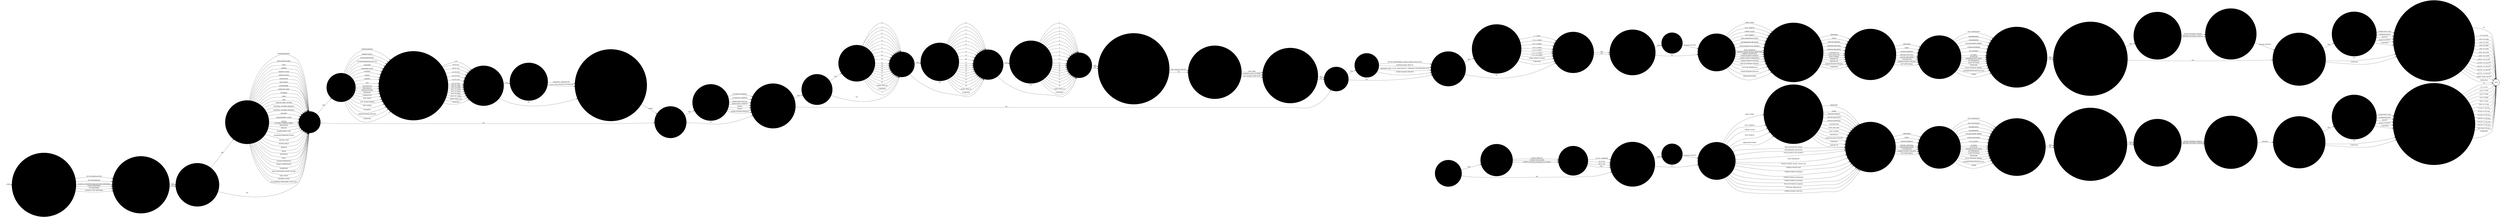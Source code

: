 digraph OLD_FINDS1 {  rankdir=LR;
  node [shape = circle];
  START_NODE [label="", shape=none];
  START_NODE -> 51230 [label = "start"];
  END_NODE [label="END", shape="doublecircle"];
  51230 [label = "WHAT WAS THE MAIN MANAGEMENT OUTCOME OF THIS INCIDENT?", style="filled", color="#DDD"];
  51230 -> 51231 [label = "NO FURTHER ACTION", style="filled", color="#DDD"];
  51230 -> 51231 [label = "IEP REGRESSION", style="filled", color="#DDD"];
  51230 -> 51231 [label = "PLACED ON REPORT/ADJUDICATION REFERRAL", style="filled", color="#DDD"];
  51230 -> 51231 [label = "POLICE REFERRAL", style="filled", color="#DDD"];
  51230 -> 51231 [label = "CPS REFERRAL", style="filled", color="#DDD"];
  51230 -> 51231 [label = "PROSECUTION REFERRAL", style="filled", color="#DDD"];
  51231 [label = "IS ANY MEMBER OF STAFF FACING DISCIPLINARY CHARGES?", style="filled", color="#DDD"];
  51231 -> 51232 [label = "YES", style="filled", color="#DDD"];
  51231 -> 51232 [label = "NO", style="filled", color="#DDD"];
  51232 [label = "IS THE LOCATION OF THE INCIDENT KNOWN?", style="filled", color="#DDD"];
  51232 -> 51233 [label = "YES", style="filled", color="#DDD"];
  51232 -> 51234 [label = "NO", style="filled", color="#DDD"];
  51233 [label = "WHAT WAS THE LOCATION OF THE INCIDENT?", style="filled", color="#DDD"];
  51233 -> 51234 [label = "ADMINISTRATION", style="filled", color="#DDD"];
  51233 -> 51234 [label = "ASSOCIATION AREA", style="filled", color="#DDD"];
  51233 -> 51234 [label = "CELL", style="filled", color="#DDD"];
  51233 -> 51234 [label = "CHAPEL", style="filled", color="#DDD"];
  51233 -> 51234 [label = "CROWN COURT", style="filled", color="#DDD"];
  51233 -> 51234 [label = "DINING ROOM", style="filled", color="#DDD"];
  51233 -> 51234 [label = "DORMITORY", style="filled", color="#DDD"];
  51233 -> 51234 [label = "EDUCATION", style="filled", color="#DDD"];
  51233 -> 51234 [label = "ELSEWHERE", style="filled", color="#DDD"];
  51233 -> 51234 [label = "EXERCISE YARD", style="filled", color="#DDD"];
  51233 -> 51234 [label = "FUNERAL", style="filled", color="#DDD"];
  51233 -> 51234 [label = "GATE", style="filled", color="#DDD"];
  51233 -> 51234 [label = "GYM", style="filled", color="#DDD"];
  51233 -> 51234 [label = "HEALTH CARE CENTRE", style="filled", color="#DDD"];
  51233 -> 51234 [label = "HOSPITAL OUTSIDE (PATIENT)", style="filled", color="#DDD"];
  51233 -> 51234 [label = "HOSPITAL OUTSIDE (VISITING)", style="filled", color="#DDD"];
  51233 -> 51234 [label = "KITCHEN", style="filled", color="#DDD"];
  51233 -> 51234 [label = "MAGISTRATES COURT", style="filled", color="#DDD"];
  51233 -> 51234 [label = "OFFICE", style="filled", color="#DDD"];
  51233 -> 51234 [label = "OUTSIDE WORKING PARTY", style="filled", color="#DDD"];
  51233 -> 51234 [label = "RECEPTION", style="filled", color="#DDD"];
  51233 -> 51234 [label = "RECESS", style="filled", color="#DDD"];
  51233 -> 51234 [label = "SEGREGATION UNIT", style="filled", color="#DDD"];
  51233 -> 51234 [label = "SHOWERS/CHANGING ROOM", style="filled", color="#DDD"];
  51233 -> 51234 [label = "SPECIAL UNIT", style="filled", color="#DDD"];
  51233 -> 51234 [label = "SPORTS FIELD", style="filled", color="#DDD"];
  51233 -> 51234 [label = "VEHICLE", style="filled", color="#DDD"];
  51233 -> 51234 [label = "VISITS", style="filled", color="#DDD"];
  51233 -> 51234 [label = "WEDDINGS", style="filled", color="#DDD"];
  51233 -> 51234 [label = "WING", style="filled", color="#DDD"];
  51233 -> 51234 [label = "WITHIN PERIMETER", style="filled", color="#DDD"];
  51233 -> 51234 [label = "WORKS DEPARTMENT", style="filled", color="#DDD"];
  51233 -> 51234 [label = "WORKSHOP", style="filled", color="#DDD"];
  51233 -> 51234 [label = "INDUCTION/FIRST NIGHT CENTRE", style="filled", color="#DDD"];
  51233 -> 51234 [label = "MAIL ROOM", style="filled", color="#DDD"];
  51233 -> 51234 [label = "EXTERNAL ROOF", style="filled", color="#DDD"];
  51233 -> 51234 [label = "VULNERABLE PRISONERS UNIT (VPU)", style="filled", color="#DDD"];
  51234 [label = "WAS A DRUG FOUND?", style="filled", color="#DDD"];
  51234 -> 51235 [label = "YES", style="filled", color="#DDD"];
  51234 -> 51240 [label = "NO", style="filled", color="#DDD"];
  51235 [label = "DESCRIBE THE DRUG FOUND", style="filled", color="#DDD"];
  51235 -> 51236 [label = "AMPHETAMINES", style="filled", color="#DDD"];
  51235 -> 51236 [label = "BARBITURATES", style="filled", color="#DDD"];
  51235 -> 51236 [label = "BENZODIAZEPINES", style="filled", color="#DDD"];
  51235 -> 51236 [label = "BUPRENORPHINE/SUBUTEX", style="filled", color="#DDD"];
  51235 -> 51236 [label = "CANNABIS", style="filled", color="#DDD"];
  51235 -> 51236 [label = "CANNABIS PLANT", style="filled", color="#DDD"];
  51235 -> 51236 [label = "COCAINE", style="filled", color="#DDD"];
  51235 -> 51236 [label = "CRACK", style="filled", color="#DDD"];
  51235 -> 51236 [label = "HEROIN", style="filled", color="#DDD"];
  51235 -> 51236 [label = "LSD", style="filled", color="#DDD"];
  51235 -> 51236 [label = "METHADONE", style="filled", color="#DDD"];
  51235 -> 51236 [label = "PREGABALIN", style="filled", color="#DDD"];
  51235 -> 51236 [label = "TRANQUILISERS", style="filled", color="#DDD"];
  51235 -> 51236 [label = "TRAMADOL", style="filled", color="#DDD"];
  51235 -> 51236 [label = "GABAPENTIN", style="filled", color="#DDD"];
  51235 -> 51236 [label = "NPS: SPICE", style="filled", color="#DDD"];
  51235 -> 51236 [label = "NPS: BLACK MAMBA", style="filled", color="#DDD"];
  51235 -> 51236 [label = "NPS: OTHER", style="filled", color="#DDD"];
  51235 -> 51236 [label = "STEROIDS", style="filled", color="#DDD"];
  51235 -> 51236 [label = "OTHER (PLEASE SPECIFY)", style="filled", color="#DDD"];
  51235 -> 51236 [label = "UNKNOWN", style="filled", color="#DDD"];
  51236 [label = "WHAT WAS THE ESTIMATED WEIGHT OF ALL DRUGS/SUBSTANCES FOUND", style="filled", color="#DDD"];
  51236 -> 51237 [label = "<1G", style="filled", color="#DDD"];
  51236 -> 51237 [label = "2G TO 5G", style="filled", color="#DDD"];
  51236 -> 51237 [label = "6G TO 10G", style="filled", color="#DDD"];
  51236 -> 51237 [label = "11G TO 20G", style="filled", color="#DDD"];
  51236 -> 51237 [label = "21G TO 30G", style="filled", color="#DDD"];
  51236 -> 51237 [label = "31G TO 40G", style="filled", color="#DDD"];
  51236 -> 51237 [label = "41G TO 50G", style="filled", color="#DDD"];
  51236 -> 51237 [label = "50G TO 100G", style="filled", color="#DDD"];
  51236 -> 51237 [label = "101G TO 200G", style="filled", color="#DDD"];
  51236 -> 51237 [label = "201G TO 300G", style="filled", color="#DDD"];
  51236 -> 51237 [label = "301G TO 400G", style="filled", color="#DDD"];
  51236 -> 51237 [label = "401G TO 500G", style="filled", color="#DDD"];
  51236 -> 51237 [label = "501G TO 1,000G", style="filled", color="#DDD"];
  51236 -> 51237 [label = "MORE THAN 1KG", style="filled", color="#DDD"];
  51236 -> 51237 [label = "UNKNOWN", style="filled", color="#DDD"];
  51237 [label = "WAS THE SUBSTANCE FOUND ANALYSED?", style="filled", color="#DDD"];
  51237 -> 51238 [label = "YES", style="filled", color="#DDD"];
  51237 -> 51239 [label = "NO", style="filled", color="#DDD"];
  51238 [label = "HOW WAS THE SUBSTANCE ANALYSED?", style="filled", color="#DDD"];
  51238 -> 51239 [label = "FORENSIC LABORATORY", style="filled", color="#DDD"];
  51238 -> 51239 [label = "LOCAL WITH BDH KIT OR SIMILAR", style="filled", color="#DDD"];
  51239 [label = "TO WHICH POLICE STATION WERE SEIZED DRUGS SENT FOR DESTRUCTION?", style="filled", color="#DDD"];
  51239 -> 51240 [label = "NAME", style="filled", color="#DDD"];
  51240 [label = "WAS DRUG EQUIPMENT FOUND?", style="filled", color="#DDD"];
  51240 -> 51241 [label = "YES", style="filled", color="#DDD"];
  51240 -> 51242 [label = "NO", style="filled", color="#DDD"];
  51241 [label = "DESCRIBE DRUG EQUIPMENT FOUND", style="filled", color="#DDD"];
  51241 -> 51242 [label = "AUTHENTIC NEEDLE", style="filled", color="#DDD"];
  51241 -> 51242 [label = "AUTHENTIC SYRINGE", style="filled", color="#DDD"];
  51241 -> 51242 [label = "IMPROVISED NEEDLE", style="filled", color="#DDD"];
  51241 -> 51242 [label = "IMPROVISED SYRINGE", style="filled", color="#DDD"];
  51241 -> 51242 [label = "PIPE(S)", style="filled", color="#DDD"];
  51241 -> 51242 [label = "ROACH", style="filled", color="#DDD"];
  51241 -> 51242 [label = "OTHER (PLEASE SPECIFY)", style="filled", color="#DDD"];
  51242 [label = "WAS A MOBILE PHONE RELATED ITEM FOUND?", style="filled", color="#DDD"];
  51242 -> 51243 [label = "YES", style="filled", color="#DDD"];
  51242 -> 51253 [label = "NO", style="filled", color="#DDD"];
  51243 [label = "WAS A MOBILE PHONE FOUND?", style="filled", color="#DDD"];
  51243 -> 51244 [label = "YES", style="filled", color="#DDD"];
  51243 -> 51245 [label = "NO", style="filled", color="#DDD"];
  51244 [label = "ENTER NUMBER OF MOBILES FOUND", style="filled", color="#DDD"];
  51244 -> 51245 [label = "0", style="filled", color="#DDD"];
  51244 -> 51245 [label = "1", style="filled", color="#DDD"];
  51244 -> 51245 [label = "2", style="filled", color="#DDD"];
  51244 -> 51245 [label = "4", style="filled", color="#DDD"];
  51244 -> 51245 [label = "5", style="filled", color="#DDD"];
  51244 -> 51245 [label = "6", style="filled", color="#DDD"];
  51244 -> 51245 [label = "7", style="filled", color="#DDD"];
  51244 -> 51245 [label = "8", style="filled", color="#DDD"];
  51244 -> 51245 [label = "9", style="filled", color="#DDD"];
  51244 -> 51245 [label = "10", style="filled", color="#DDD"];
  51244 -> 51245 [label = "11", style="filled", color="#DDD"];
  51244 -> 51245 [label = "12", style="filled", color="#DDD"];
  51244 -> 51245 [label = "13", style="filled", color="#DDD"];
  51244 -> 51245 [label = "14", style="filled", color="#DDD"];
  51244 -> 51245 [label = "15", style="filled", color="#DDD"];
  51244 -> 51245 [label = "16", style="filled", color="#DDD"];
  51244 -> 51245 [label = "17", style="filled", color="#DDD"];
  51244 -> 51245 [label = "18", style="filled", color="#DDD"];
  51244 -> 51245 [label = "19", style="filled", color="#DDD"];
  51244 -> 51245 [label = "20", style="filled", color="#DDD"];
  51244 -> 51245 [label = "MORE THAN 20", style="filled", color="#DDD"];
  51244 -> 51245 [label = "UNKNOWN", style="filled", color="#DDD"];
  51244 -> 51245 [label = "3", style="filled", color="#DDD"];
  51245 [label = "WAS A SIM CARD FOUND?", style="filled", color="#DDD"];
  51245 -> 51246 [label = "YES", style="filled", color="#DDD"];
  51245 -> 51247 [label = "NO", style="filled", color="#DDD"];
  51246 [label = "ENTER NUMBER OF SIM CARDS FOUND", style="filled", color="#DDD"];
  51246 -> 51247 [label = "0", style="filled", color="#DDD"];
  51246 -> 51247 [label = "1", style="filled", color="#DDD"];
  51246 -> 51247 [label = "2", style="filled", color="#DDD"];
  51246 -> 51247 [label = "3", style="filled", color="#DDD"];
  51246 -> 51247 [label = "4", style="filled", color="#DDD"];
  51246 -> 51247 [label = "5", style="filled", color="#DDD"];
  51246 -> 51247 [label = "6", style="filled", color="#DDD"];
  51246 -> 51247 [label = "7", style="filled", color="#DDD"];
  51246 -> 51247 [label = "8", style="filled", color="#DDD"];
  51246 -> 51247 [label = "9", style="filled", color="#DDD"];
  51246 -> 51247 [label = "10", style="filled", color="#DDD"];
  51246 -> 51247 [label = "11", style="filled", color="#DDD"];
  51246 -> 51247 [label = "12", style="filled", color="#DDD"];
  51246 -> 51247 [label = "13", style="filled", color="#DDD"];
  51246 -> 51247 [label = "14", style="filled", color="#DDD"];
  51246 -> 51247 [label = "15", style="filled", color="#DDD"];
  51246 -> 51247 [label = "16", style="filled", color="#DDD"];
  51246 -> 51247 [label = "17", style="filled", color="#DDD"];
  51246 -> 51247 [label = "18", style="filled", color="#DDD"];
  51246 -> 51247 [label = "19", style="filled", color="#DDD"];
  51246 -> 51247 [label = "20", style="filled", color="#DDD"];
  51246 -> 51247 [label = "MORE THAN 20", style="filled", color="#DDD"];
  51246 -> 51247 [label = "UNKNOWN", style="filled", color="#DDD"];
  51247 [label = "WAS A MEMORY CARD FOUND?", style="filled", color="#DDD"];
  51247 -> 51248 [label = "YES", style="filled", color="#DDD"];
  51247 -> 51249 [label = "NO", style="filled", color="#DDD"];
  51248 [label = "ENTER NUMBER OF MEMORY CARDS FOUND", style="filled", color="#DDD"];
  51248 -> 51249 [label = "0", style="filled", color="#DDD"];
  51248 -> 51249 [label = "1", style="filled", color="#DDD"];
  51248 -> 51249 [label = "2", style="filled", color="#DDD"];
  51248 -> 51249 [label = "3", style="filled", color="#DDD"];
  51248 -> 51249 [label = "4", style="filled", color="#DDD"];
  51248 -> 51249 [label = "5", style="filled", color="#DDD"];
  51248 -> 51249 [label = "6", style="filled", color="#DDD"];
  51248 -> 51249 [label = "7", style="filled", color="#DDD"];
  51248 -> 51249 [label = "8", style="filled", color="#DDD"];
  51248 -> 51249 [label = "9", style="filled", color="#DDD"];
  51248 -> 51249 [label = "10", style="filled", color="#DDD"];
  51248 -> 51249 [label = "11", style="filled", color="#DDD"];
  51248 -> 51249 [label = "12", style="filled", color="#DDD"];
  51248 -> 51249 [label = "13", style="filled", color="#DDD"];
  51248 -> 51249 [label = "14", style="filled", color="#DDD"];
  51248 -> 51249 [label = "15", style="filled", color="#DDD"];
  51248 -> 51249 [label = "16", style="filled", color="#DDD"];
  51248 -> 51249 [label = "17", style="filled", color="#DDD"];
  51248 -> 51249 [label = "18", style="filled", color="#DDD"];
  51248 -> 51249 [label = "19", style="filled", color="#DDD"];
  51248 -> 51249 [label = "20", style="filled", color="#DDD"];
  51248 -> 51249 [label = "MORE THAN 20", style="filled", color="#DDD"];
  51248 -> 51249 [label = "UNKNOWN", style="filled", color="#DDD"];
  51249 [label = "WAS A CHARGER FOUND?", style="filled", color="#DDD"];
  51249 -> 51250 [label = "YES", style="filled", color="#DDD"];
  51249 -> 51250 [label = "NO", style="filled", color="#DDD"];
  51250 [label = "WAS ANY OTHER MOBILE PHONE/COMMUNICATION RELATED ITEM FOUND?", style="filled", color="#DDD"];
  51250 -> 51251 [label = "YES: PLEASE SPECIFY", style="filled", color="#DDD"];
  51250 -> 51251 [label = "NO", style="filled", color="#DDD"];
  51251 [label = "HAS PHONE/SIM/MEMORY CARD BEEN SENT TO NDTSG?", style="filled", color="#DDD"];
  51251 -> 51252 [label = "YES: DATE", style="filled", color="#DDD"];
  51251 -> 51252 [label = "EVIDENCE BAG NUMBER", style="filled", color="#DDD"];
  51251 -> 51252 [label = "NO: PLEASE STATE WHY", style="filled", color="#DDD"];
  51252 [label = "HAS PHONE/SIM/EQUIPMENT BEEN RETAINED BY POLICE?", style="filled", color="#DDD"];
  51252 -> 51253 [label = "YES", style="filled", color="#DDD"];
  51252 -> 51253 [label = "NO", style="filled", color="#DDD"];
  51253 [label = "WAS A WEAPON FOUND?", style="filled", color="#DDD"];
  51253 -> 51254 [label = "YES", style="filled", color="#DDD"];
  51253 -> 51255 [label = "NO", style="filled", color="#DDD"];
  51254 [label = "DESCRIBE THE WEAPON", style="filled", color="#DDD"];
  51254 -> 51255 [label = "BLUNT INSTRUMENT (COSH, ITEM IN SOCK ETC)", style="filled", color="#DDD"];
  51254 -> 51255 [label = "KNIFE/BLADED ARTICLE", style="filled", color="#DDD"];
  51254 -> 51255 [label = "FIREARM (FAKE GUNS, AMMUNITION, CHEMICAL INCAPACITANT ETC)", style="filled", color="#DDD"];
  51254 -> 51255 [label = "OTHER (PLEASE SPECIFY)", style="filled", color="#DDD"];
  51255 [label = "WAS ANY ALCOHOL/HOOCH FOUND?", style="filled", color="#DDD"];
  51255 -> 51256 [label = "YES", style="filled", color="#DDD"];
  51255 -> 51257 [label = "NO", style="filled", color="#DDD"];
  51256 [label = "WHAT QUANTITY OF ALCOHOL/HOOCH WAS FOUND?", style="filled", color="#DDD"];
  51256 -> 51257 [label = "< 1 LITRE", style="filled", color="#DDD"];
  51256 -> 51257 [label = "1 TO 2 LITRES", style="filled", color="#DDD"];
  51256 -> 51257 [label = "2 TO 3 LITRES", style="filled", color="#DDD"];
  51256 -> 51257 [label = "3 TO 4 LITRES", style="filled", color="#DDD"];
  51256 -> 51257 [label = "4 TO 5 LITRES", style="filled", color="#DDD"];
  51256 -> 51257 [label = "6 TO 10 LITRES", style="filled", color="#DDD"];
  51256 -> 51257 [label = "11 TO 20 LITRES", style="filled", color="#DDD"];
  51256 -> 51257 [label = "MORE THAN 20 LITRES", style="filled", color="#DDD"];
  51256 -> 51257 [label = "UNKNOWN", style="filled", color="#DDD"];
  51257 [label = "WAS ANY DISTILLING EQUIPMENT FOUND?", style="filled", color="#DDD"];
  51257 -> 51258 [label = "YES", style="filled", color="#DDD"];
  51257 -> 51258 [label = "NO", style="filled", color="#DDD"];
  51258 [label = "WERE ANY OTHER REPORTABLE ITEMS FOUND?", style="filled", color="#DDD"];
  51258 -> 51259 [label = "YES"];
  51258 -> 51260 [label = "NO"];
  51259 [label = "DESCRIBE THE ITEM", style="filled", color="#DDD"];
  51259 -> 51260 [label = "PLEASE SPECIFY"];
  51260 [label = "DESCRIBE HOW THE ITEM WAS FOUND", style="filled", color="#DDD"];
  51260 -> 51261 [label = "BOSS CHAIR"];
  51260 -> 51261 [label = "CELL SEARCH"];
  51260 -> 51261 [label = "CRIME SCENE"];
  51260 -> 51261 [label = "DOG SEARCH"];
  51260 -> 51261 [label = "HIGH SENSITIVITY WAND"];
  51260 -> 51261 [label = "INFORMATION RECEIVED"];
  51260 -> 51261 [label = "INTELLIGENCE LED SEARCH"];
  51260 -> 51261 [label = "ITEM OBSERVED"];
  51260 -> 51261 [label = "MOBILE PHONE SIGNAL DETECTOR"];
  51260 -> 51261 [label = "MOBILE PHONE ROD"];
  51260 -> 51261 [label = "OTHER SEARCH (INMATE)"];
  51260 -> 51261 [label = "OTHER SEARCH (PREMISES)"];
  51260 -> 51261 [label = "OTHER SEARCH (VISITOR)"];
  51260 -> 51261 [label = "PRE-OCCUPATION SEARCH"];
  51260 -> 51261 [label = "UNUSUAL BEHAVIOUR"];
  51260 -> 51261 [label = "OTHER (PLEASE SPECIFY)"];
  51260 -> 51261 [label = "DRONE RECOVERY"];
  51261 [label = "DESCRIBE THE METHOD OF ENTRY INTO THE ESTABLISHMENT", style="filled", color="#DDD"];
  51261 -> 51262 [label = "PRISONER"];
  51261 -> 51262 [label = "STAFF"];
  51261 -> 51262 [label = "VISITOR (FRIEND)"];
  51261 -> 51262 [label = "VISITOR (OFFICIAL)"];
  51261 -> 51262 [label = "VISITOR (RELATIVE)"];
  51261 -> 51262 [label = "CONTRACTOR"];
  51261 -> 51262 [label = "POST (RULE 39)"];
  51261 -> 51262 [label = "POST (OTHER)"];
  51261 -> 51262 [label = "THROWN IN"];
  51261 -> 51262 [label = "DRONE/UAV"];
  51261 -> 51262 [label = "OTHER (PLEASE SPECIFY)"];
  51261 -> 51262 [label = "UNKNOWN"];
  51262 [label = "IF FOUND IN POSSESSION, WHOSE WAS IT FOUND IN?", style="filled", color="#DDD"];
  51262 -> 51263 [label = "PRISONER"];
  51262 -> 51263 [label = "STAFF"];
  51262 -> 51263 [label = "VISITOR (FRIEND)"];
  51262 -> 51263 [label = "VISITOR (OFFICIAL)"];
  51262 -> 51263 [label = "VISITOR (RELATIVE)"];
  51262 -> 51263 [label = "CONTRACTOR"];
  51262 -> 51263 [label = "OTHER (PLEASE SPECIFY)"];
  51262 -> 51263 [label = "NOT APPLICABLE"];
  51263 [label = "WHAT WAS THE METHOD OF CONCEALMENT?", style="filled", color="#DDD"];
  51263 -> 51264 [label = "NOT CONCEALED"];
  51263 -> 51264 [label = "BED/BEDDING"];
  51263 -> 51264 [label = "BOOK/PAPERS"];
  51263 -> 51264 [label = "CELL/BUILDING FABRIC"];
  51263 -> 51264 [label = "FOOD/CONTAINER"];
  51263 -> 51264 [label = "IN CLOTHING"];
  51263 -> 51264 [label = "IN HAND"];
  51263 -> 51264 [label = "IN MOUTH"];
  51263 -> 51264 [label = "INTERNALLY/PLUGGED"];
  51263 -> 51264 [label = "LETTER/PARCEL"];
  51263 -> 51264 [label = "LIGHT FITTINGS"];
  51263 -> 51264 [label = "PIPEWORK"];
  51263 -> 51264 [label = "RULE 39/LEGAL PAPERS"];
  51263 -> 51264 [label = "TV/RADIO/DVD/CONSOLES ETC"];
  51263 -> 51264 [label = "OTHER"];
  51264 [label = "IS THE ITEM HEAVILY CONTAMINATED (E.G. BLOOD OR FAECES)?", style="filled", color="#DDD"];
  51264 -> 51265 [label = "YES"];
  51264 -> 51265 [label = "NO"];
  51265 [label = "WAS A VISITOR SUSPECTED OF INVOLVEMENT AND ARRESTED BY THE POLICE?", style="filled", color="#DDD"];
  51265 -> 51266 [label = "YES"];
  51265 -> 51268 [label = "NO"];
  51266 [label = "DESCRIBE CIRCUMSTANCES OF VISITORS ARREST", style="filled", color="#DDD"];
  51266 -> 51267 [label = "AFTER ENTERING PRISON"];
  51266 -> 51267 [label = "BEFORE ENTERING PRISON"];
  51267 [label = "TO WHICH POLICE STATION WAS THE VISITOR TAKEN?", style="filled", color="#DDD"];
  51267 -> 51268 [label = "PLEASE SPECIFY"];
  51268 [label = "WERE THE ITEMS OBTAINED ON TEMPORARY RELEASE?", style="filled", color="#DDD"];
  51268 -> 51269 [label = "YES"];
  51268 -> 51270 [label = "NO"];
  51268 -> 51270 [label = "UNKNOWN"];
  51269 [label = "DESCRIBE THE TYPE OF TEMPORARY RELEASE", style="filled", color="#DDD"];
  51269 -> 51270 [label = "COMMUNITY VISIT"];
  51269 -> 51270 [label = "COMPASSIONATE"];
  51269 -> 51270 [label = "FACILITY"];
  51269 -> 51270 [label = "RESETTLEMENT"];
  51269 -> 51270 [label = "UNKNOWN"];
  51270 [label = "WHAT WAS THE TOTAL ESTIMATED VALUE OF THE FIND (DRUGS, MOBILE PHONES ETC)", style="filled", color="#DDD"];
  51270 -> END_NODE [label = "£0"];
  51270 -> END_NODE [label = "£1 TO £100"];
  51270 -> END_NODE [label = "£101 TO £200"];
  51270 -> END_NODE [label = "£201 TO £300"];
  51270 -> END_NODE [label = "£301 TO £400"];
  51270 -> END_NODE [label = "£401 TO £500"];
  51270 -> END_NODE [label = "£501 TO £1000"];
  51270 -> END_NODE [label = "£1001 TO £5000"];
  51270 -> END_NODE [label = "£5001 TO £10,000"];
  51270 -> END_NODE [label = "£10,001 TO £20,000"];
  51270 -> END_NODE [label = "£20,001 TO £30,000"];
  51270 -> END_NODE [label = "£30,001 TO £40,000"];
  51270 -> END_NODE [label = "£40,001 TO £50,000"];
  51270 -> END_NODE [label = "MORE THAN £50,000"];
  51270 -> END_NODE [label = "UNKNOWN"];
  57223 [label = "WAS ANY TOBACCO FOUND", style="filled", color="#DDD"];
  57223 -> 57224 [label = "YES", style="filled", color="#DDD"];
  57223 -> 57226 [label = "NO", style="filled", color="#DDD"];
  57224 [label = "DESCRIBE THE TOBACCO FOUND", style="filled", color="#DDD"];
  57224 -> 57225 [label = "LOOSE TOBACCO", style="filled", color="#DDD"];
  57224 -> 57225 [label = "CIGARETTES/CIGARS", style="filled", color="#DDD"];
  57224 -> 57225 [label = "OTHER (including packaging and roaches)", style="filled", color="#DDD"];
  57225 [label = "APPROX WEIGHT OF TOBACCO", style="filled", color="#DDD"];
  57225 -> 57226 [label = "UP TO 1 GRAMME", style="filled", color="#DDD"];
  57225 -> 57226 [label = "2g TO 5g", style="filled", color="#DDD"];
  57225 -> 57226 [label = "6g to 10g", style="filled", color="#DDD"];
  57225 -> 57226 [label = "10g +", style="filled", color="#DDD"];
  57226 [label = "WERE ANY OTHER REPORTABLE ITEMS FOUND", style="filled", color="#DDD"];
  57226 -> 57227 [label = "YES", style="filled", color="#DDD"];
  57226 -> 57228 [label = "NO", style="filled", color="#DDD"];
  57227 [label = "DESCRIBE THE ITEM", style="filled", color="#DDD"];
  57227 -> 57228 [label = "PLEASE SPECIFY", style="filled", color="#DDD"];
  57228 [label = "DESCRIBE HOW THE ITEM WAS FOUND", style="filled", color="#DDD"];
  57228 -> 57229 [label = "BOSS CHAIR", style="filled", color="#DDD"];
  57228 -> 57229 [label = "CELL SEARCH", style="filled", color="#DDD"];
  57228 -> 57229 [label = "CRIME SCENE", style="filled", color="#DDD"];
  57228 -> 57229 [label = "DOG SEARCH", style="filled", color="#DDD"];
  57228 -> 57229 [label = "DRONE RECOVERY", style="filled", color="#DDD"];
  57228 -> 57230 [label = "HIGH SENSITIVITY WAND", style="filled", color="#DDD"];
  57228 -> 57230 [label = "INFORMATION RECEIVED", style="filled", color="#DDD"];
  57228 -> 57230 [label = "NTELLIGENCE LED SEARCH", style="filled", color="#DDD"];
  57228 -> 57230 [label = "ITEM OBSERVED", style="filled", color="#DDD"];
  57228 -> 57230 [label = "MOBILE PHONE SIGNAL DETECTOR", style="filled", color="#DDD"];
  57228 -> 57230 [label = "MOBILE PHONE ROD", style="filled", color="#DDD"];
  57228 -> 57230 [label = "OTHER SEARCH (INMATE)", style="filled", color="#DDD"];
  57228 -> 57230 [label = "OTHER SEARCH (PREMISES)", style="filled", color="#DDD"];
  57228 -> 57230 [label = "OTHER SEARCH (VISITOR)", style="filled", color="#DDD"];
  57228 -> 57230 [label = "PRE-OCCUPATION SEARCH", style="filled", color="#DDD"];
  57228 -> 57230 [label = "UNUSUAL BEHAVIOUR", style="filled", color="#DDD"];
  57228 -> 57230 [label = "OTHER (PLEASE SPECIFY)", style="filled", color="#DDD"];
  57229 [label = "DESCRIBE THE METHOD OF ENTRY INTO THE ESTABLISHMENT", style="filled", color="#DDD"];
  57229 -> 57230 [label = "PRISONER", style="filled", color="#DDD"];
  57229 -> 57230 [label = "STAFF", style="filled", color="#DDD"];
  57229 -> 57230 [label = "VISITOR (FRIEND)", style="filled", color="#DDD"];
  57229 -> 57230 [label = "VISITOR (RELATIVE)", style="filled", color="#DDD"];
  57229 -> 57230 [label = "VISITOR (OFFICIAL)", style="filled", color="#DDD"];
  57229 -> 57230 [label = "CONTRACTOR", style="filled", color="#DDD"];
  57229 -> 57230 [label = "POST (RULE39)", style="filled", color="#DDD"];
  57229 -> 57230 [label = "POST (OTHER)", style="filled", color="#DDD"];
  57229 -> 57230 [label = "DRONE/UAV", style="filled", color="#DDD"];
  57229 -> 57230 [label = "OTHER (PLEASE SPECIFY", style="filled", color="#DDD"];
  57229 -> 57230 [label = "UNKNOWN", style="filled", color="#DDD"];
  57229 -> 57230 [label = "THROWN IN", style="filled", color="#DDD"];
  57230 [label = "IF FOUND IN POSSESSION, WHOSE WAS IT FOUND IN", style="filled", color="#DDD"];
  57230 -> 57231 [label = "PRISONER", style="filled", color="#DDD"];
  57230 -> 57231 [label = "STAFF", style="filled", color="#DDD"];
  57230 -> 57231 [label = "VISITOR (FRIEND)", style="filled", color="#DDD"];
  57230 -> 57231 [label = "VISITOR (OFFICIAL)", style="filled", color="#DDD"];
  57230 -> 57231 [label = "VISITOR (RELATIVE)", style="filled", color="#DDD"];
  57230 -> 57231 [label = "CONTRACTOR", style="filled", color="#DDD"];
  57230 -> 57231 [label = "OTHER (PLEASE SPECIFY)", style="filled", color="#DDD"];
  57230 -> 57231 [label = "NOT APPLICABLE", style="filled", color="#DDD"];
  57231 [label = "WHAT WAS THE METHOD OF CONCEALMENT", style="filled", color="#DDD"];
  57231 -> 57232 [label = "NOT CONCEALED", style="filled", color="#DDD"];
  57231 -> 57232 [label = "NOT CONCEALED", style="filled", color="#DDD"];
  57231 -> 57232 [label = "BED/BEDDING", style="filled", color="#DDD"];
  57231 -> 57232 [label = "BOOK/PAPERS", style="filled", color="#DDD"];
  57231 -> 57232 [label = "CELL/BUILDING FABRIC", style="filled", color="#DDD"];
  57231 -> 57232 [label = "FOOD/CONTAINER", style="filled", color="#DDD"];
  57231 -> 57232 [label = "IN CLOTHING", style="filled", color="#DDD"];
  57231 -> 57232 [label = "IN HAND", style="filled", color="#DDD"];
  57231 -> 57232 [label = "IN MOUTH", style="filled", color="#DDD"];
  57231 -> 57232 [label = "INTERNALLY/PLUGGED", style="filled", color="#DDD"];
  57231 -> 57232 [label = "LETTER/PARCEL", style="filled", color="#DDD"];
  57231 -> 57232 [label = "LIGHT FITTINGS", style="filled", color="#DDD"];
  57231 -> 57232 [label = "PIPEWORK", style="filled", color="#DDD"];
  57231 -> 57232 [label = "RULE 39/LEGAL PAPERS", style="filled", color="#DDD"];
  57231 -> 57232 [label = "TV/RADIO/DVD/CONSOLES ETC.", style="filled", color="#DDD"];
  57231 -> 57232 [label = "OTHER", style="filled", color="#DDD"];
  57232 [label = "IS THE ITEM HEAVILY CONTAMINATED (E.G. BLOOD,  FAECES)", style="filled", color="#DDD"];
  57232 -> 57233 [label = "YES", style="filled", color="#DDD"];
  57232 -> 57233 [label = "NO", style="filled", color="#DDD"];
  57233 [label = "WAS A VISITOR SUSPECTED OF INVOLVEMENT AND ARRESTED BY THE POLICE", style="filled", color="#DDD"];
  57233 -> 57234 [label = "YES", style="filled", color="#DDD"];
  57233 -> 57234 [label = "NO", style="filled", color="#DDD"];
  57234 [label = "DESCRIBE CIRCUMSTANCES OF VISITORS ARREST", style="filled", color="#DDD"];
  57234 -> 57235 [label = "AFTER ENTERING PRISON", style="filled", color="#DDD"];
  57234 -> 57235 [label = "BEFORE ENTERING PRISON", style="filled", color="#DDD"];
  57235 [label = "TO WHICH POLICE STATION WAS THE VISITOR TAKEN TO", style="filled", color="#DDD"];
  57235 -> 57236 [label = "SPECIFY", style="filled", color="#DDD"];
  57236 [label = "WERE THE ITEMS OBTAINED ON TEMPORARY RELEASE", style="filled", color="#DDD"];
  57236 -> 57237 [label = "YES", style="filled", color="#DDD"];
  57236 -> 57238 [label = "NO", style="filled", color="#DDD"];
  57236 -> 57238 [label = "UNKNOWN", style="filled", color="#DDD"];
  57237 [label = "DESCRIBE THE TYPE OF TEMPORARY RELEASE", style="filled", color="#DDD"];
  57237 -> 57238 [label = "COMMUNITY VISIT", style="filled", color="#DDD"];
  57237 -> 57238 [label = "COMPASSIONATE", style="filled", color="#DDD"];
  57237 -> 57238 [label = "FACILTY", style="filled", color="#DDD"];
  57237 -> 57238 [label = "RESETTLEMENT", style="filled", color="#DDD"];
  57237 -> 57238 [label = "UNKNOWN", style="filled", color="#DDD"];
  57238 [label = "WHAT WAS THE TOTAL ESTIMATED VALUE OF THE FIND (DRUGS, MOBILE PHONES ETC.)", style="filled", color="#DDD"];
  57238 -> END_NODE [label = "£0", style="filled", color="#DDD"];
  57238 -> END_NODE [label = "£1 to £100", style="filled", color="#DDD"];
  57238 -> END_NODE [label = "£101 to £200", style="filled", color="#DDD"];
  57238 -> END_NODE [label = "£201 to £300", style="filled", color="#DDD"];
  57238 -> END_NODE [label = "£301 to £400", style="filled", color="#DDD"];
  57238 -> END_NODE [label = "£401 to £500", style="filled", color="#DDD"];
  57238 -> END_NODE [label = "£501 to £1,000", style="filled", color="#DDD"];
  57238 -> END_NODE [label = "£1,001 to £5,000", style="filled", color="#DDD"];
  57238 -> END_NODE [label = "£5,001 to £10,000", style="filled", color="#DDD"];
  57238 -> END_NODE [label = "£10,001 to £20,000", style="filled", color="#DDD"];
  57238 -> END_NODE [label = "£20,001 to £30,000", style="filled", color="#DDD"];
  57238 -> END_NODE [label = "£30,001 to £40,000", style="filled", color="#DDD"];
  57238 -> END_NODE [label = "£40,001 to £50,000", style="filled", color="#DDD"];
  57238 -> END_NODE [label = "More than £50,000", style="filled", color="#DDD"];
  57238 -> END_NODE [label = "UNKNOWN", style="filled", color="#DDD"];
}
